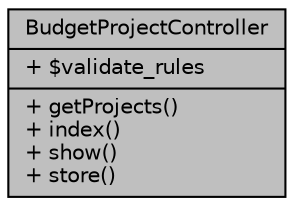 digraph "BudgetProjectController"
{
 // LATEX_PDF_SIZE
  bgcolor="transparent";
  edge [fontname="Helvetica",fontsize="10",labelfontname="Helvetica",labelfontsize="10"];
  node [fontname="Helvetica",fontsize="10",shape=record];
  Node1 [label="{BudgetProjectController\n|+ $validate_rules\l|+ getProjects()\l+ index()\l+ show()\l+ store()\l}",height=0.2,width=0.4,color="black", fillcolor="grey75", style="filled", fontcolor="black",tooltip="Controlador de Proyectos."];
}
